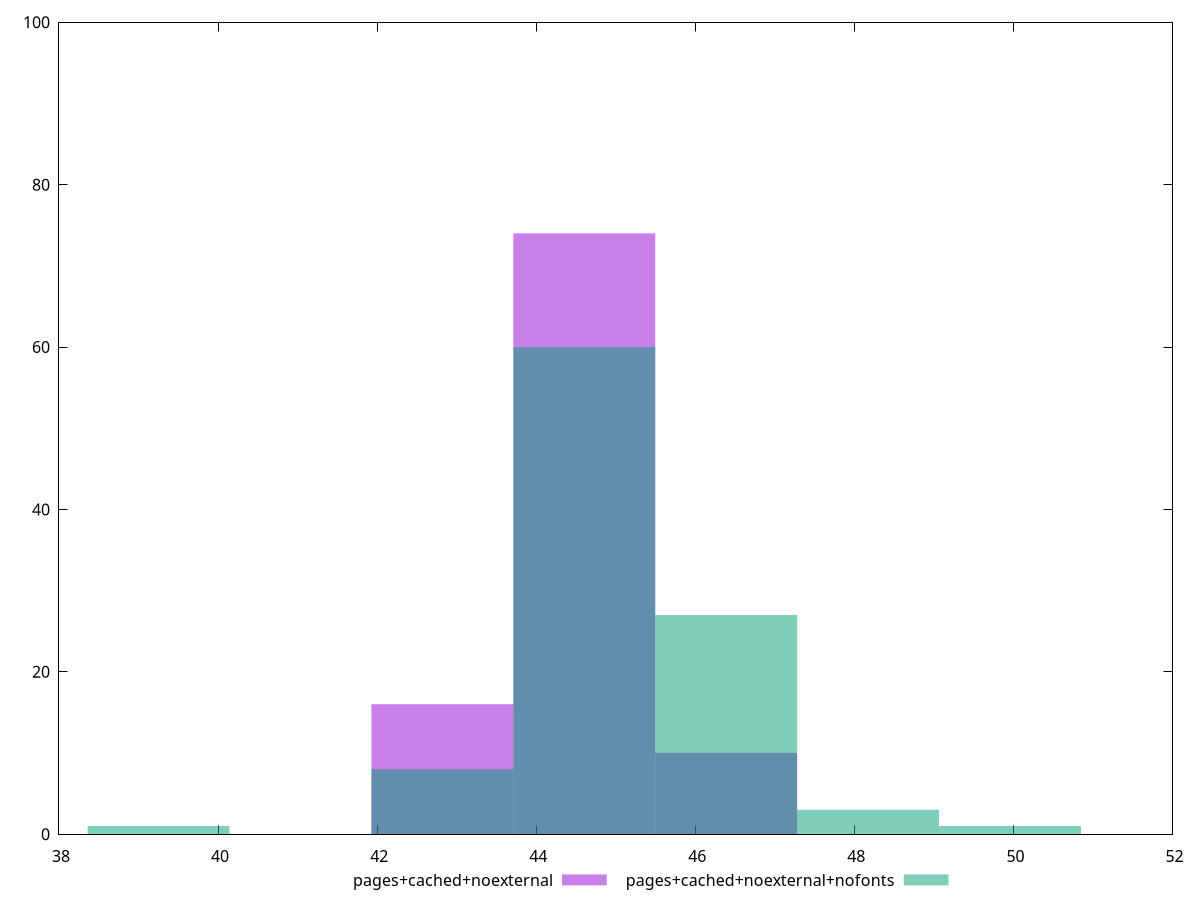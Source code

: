 reset
set terminal svg size 640, 500 enhanced background rgb 'white'
set output "report_00007_2020-12-11T15:55:29.892Z/bootup-time/comparison/histogram/5_vs_6.svg"

$pagesCachedNoexternal <<EOF
44.60435464634001 74
46.388528832193614 10
42.82018046048641 16
EOF

$pagesCachedNoexternalNofonts <<EOF
46.388528832193614 27
44.60435464634001 60
42.82018046048641 8
39.25183208877921 1
48.17270301804721 3
49.95687720390081 1
EOF

set key outside below
set boxwidth 1.7841741858536004
set yrange [0:100]
set style fill transparent solid 0.5 noborder

plot \
  $pagesCachedNoexternal title "pages+cached+noexternal" with boxes, \
  $pagesCachedNoexternalNofonts title "pages+cached+noexternal+nofonts" with boxes, \


reset